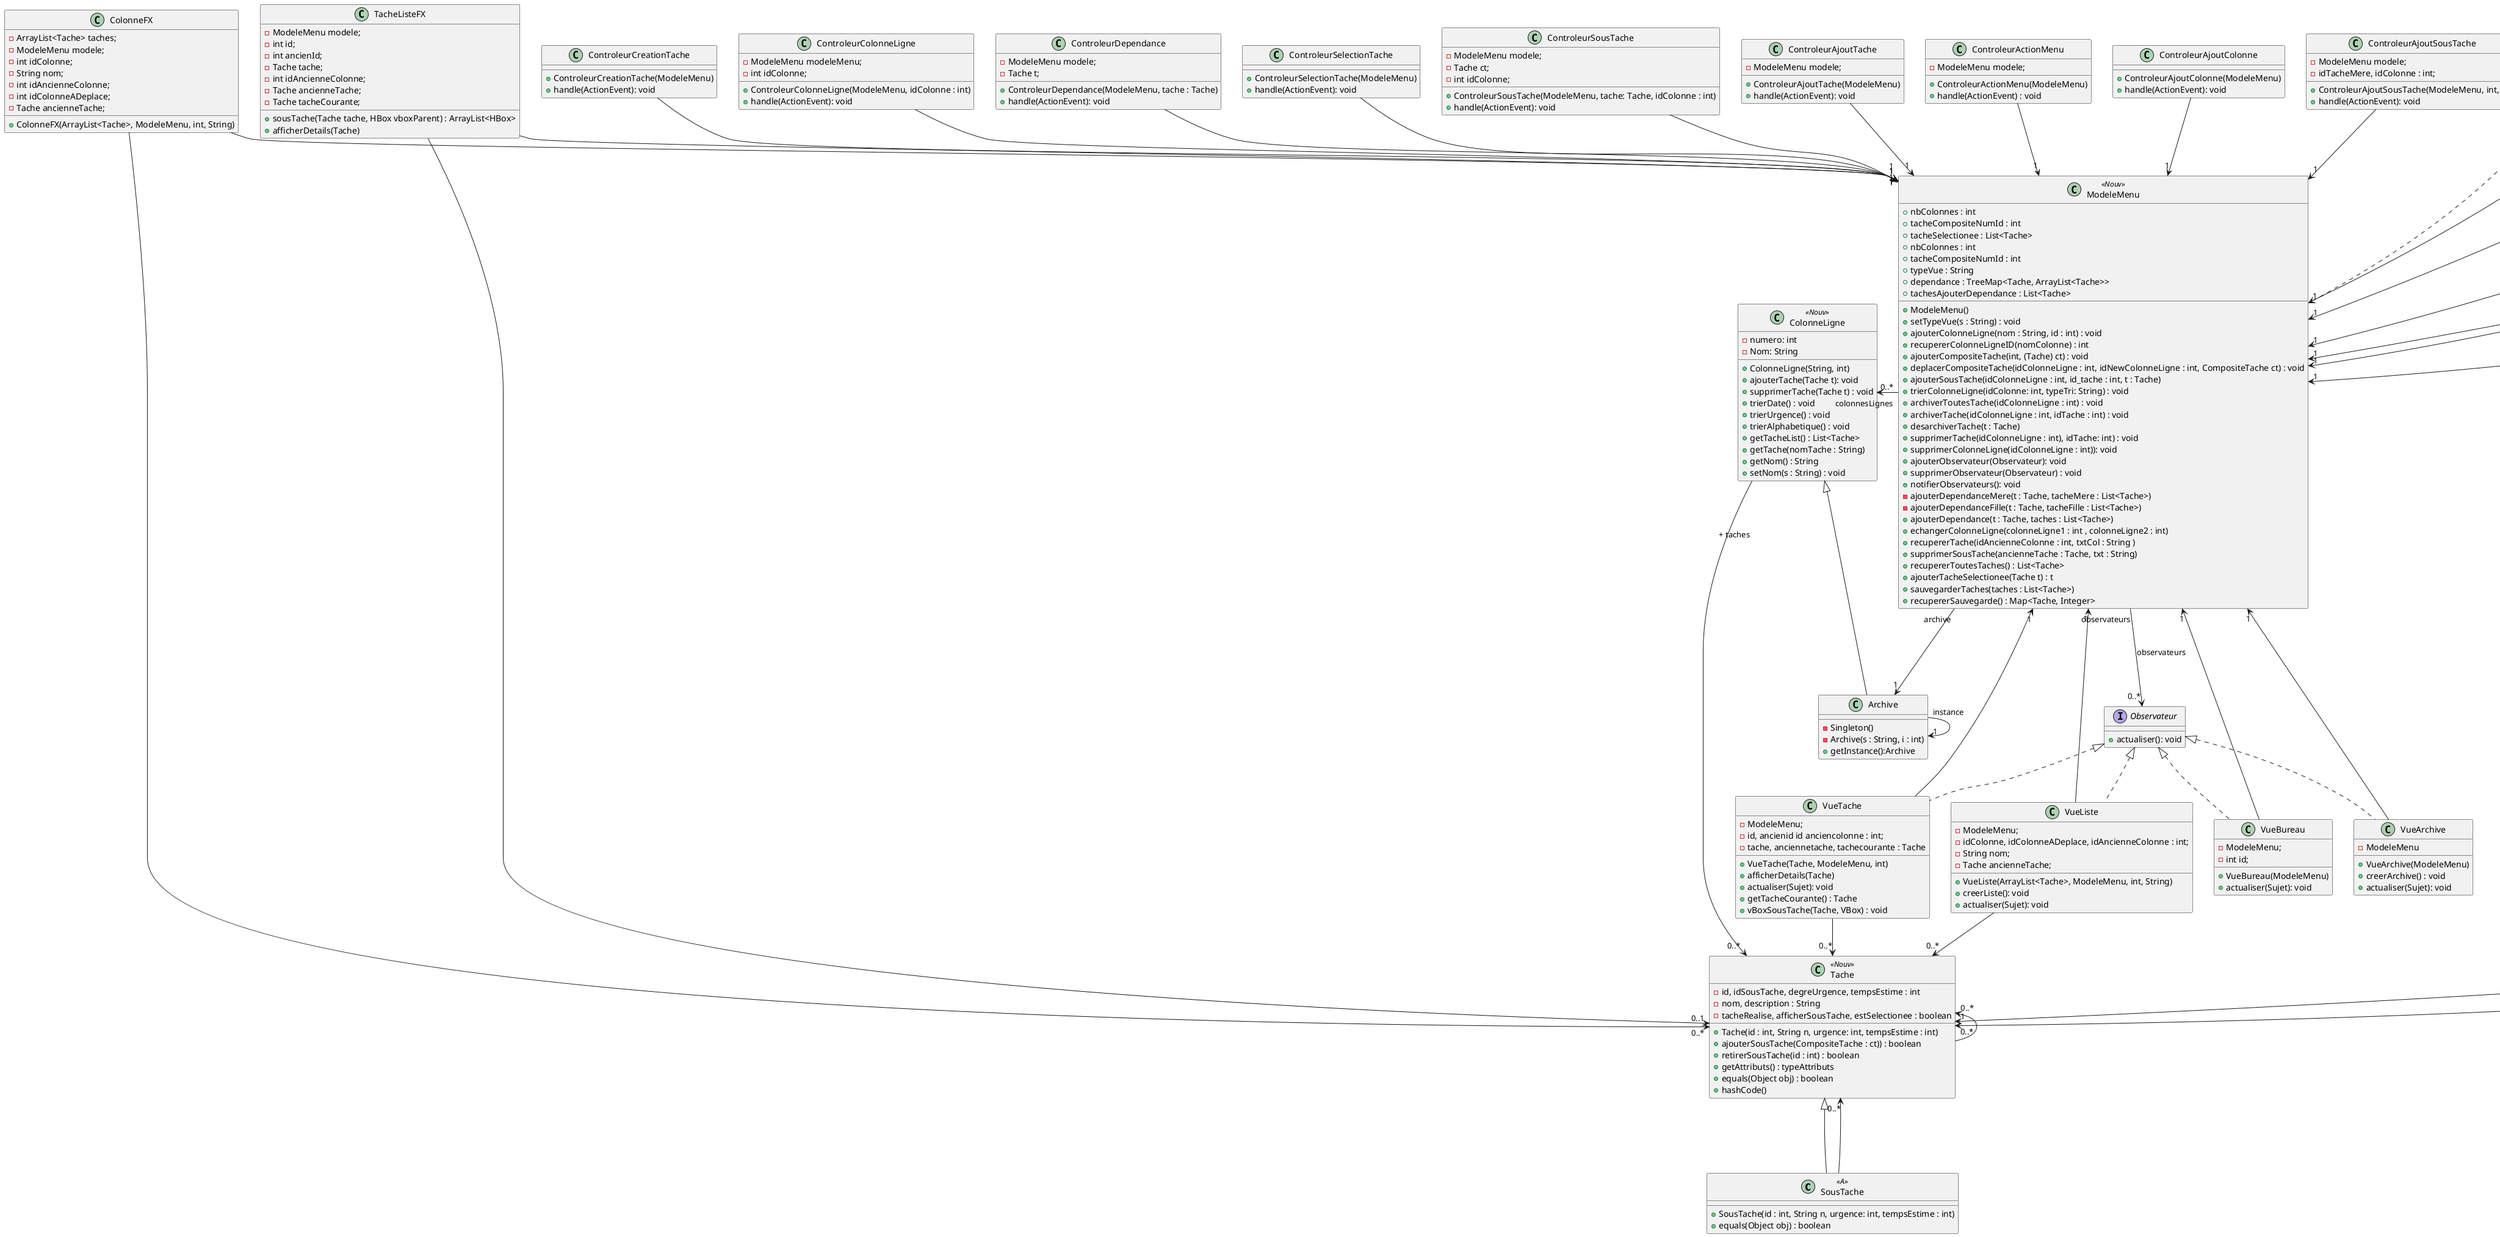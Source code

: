 @startuml


class SousTache <<A>> extends Tache {
    + SousTache(id : int, String n, urgence: int, tempsEstime : int)
    + equals(Object obj) : boolean
}

class Tache <<Nouv>> {
     - id, idSousTache, degreUrgence, tempsEstime : int
     - nom, description : String
     - tacheRealise, afficherSousTache, estSelectionee : boolean
     + Tache(id : int, String n, urgence: int, tempsEstime : int)
     + ajouterSousTache(CompositeTache : ct)) : boolean
     + retirerSousTache(id : int) : boolean
     + getAttributs() : typeAttributs
     + equals(Object obj) : boolean
     + hashCode()
}




class ColonneLigne <<Nouv>> {
  - numero: int
  - Nom: String

  + ColonneLigne(String, int)
  + ajouterTache(Tache t): void
  + supprimerTache(Tache t) : void
  + trierDate() : void
  + trierUrgence() : void
  + trierAlphabetique() : void
  + getTacheList() : List<Tache>
  + getTache(nomTache : String)
  + getNom() : String
  + setNom(s : String) : void
}

interface Observateur {
  + actualiser(): void
}

class ColonneFX{

  - ArrayList<Tache> taches;
  - ModeleMenu modele;
  - int idColonne;
  - String nom;
  - int idAncienneColonne;
  - int idColonneADeplace;
  - Tache ancienneTache;
  + ColonneFX(ArrayList<Tache>, ModeleMenu, int, String)
}

class TacheListeFX{
        - ModeleMenu modele;
        - int id;
        - int ancienId;
        - Tache tache;
        - int idAncienneColonne;
        - Tache ancienneTache;
        - Tache tacheCourante;
 + sousTache(Tache tache, HBox vboxParent) : ArrayList<HBox>
 + afficherDetails(Tache)
}

class GanttFX{
  + GanttFX(ModeleMenu)
}

class DependanceFX{
  - Tache t;
  - ModeleMenu modeleMenu;
  - tachesAjouterDependance, tachesSelectionnee : ArrayList<Tache>;
  - String type;
  + DependanceFX(Tache, ModeleMenu, ArrayList<Tache>, String)
}

class CreationTacheFX{

    - ModeleMenu modele;
    - int idColonne;
    - Tache tache;
    + CreationTacheFX(ModeleMenu, int)
    + CreationTacheFX(ModeleMenu, int, Tache)
}

class CreationSousTacheFX{

    - ModeleMenu modele;
    - int idColonne;
    - int id_tache_mere;
    + CreationTacheFX(ModeleMenu, int, int)
}

class CreationColonneFX{

    - ModeleMenu modele;
    - int idColonne;
    + CreationColonneFX(ModeleMenu, int)
}

class VueTache implements Observateur {
    - ModeleMenu;
    - id, ancienid id anciencolonne : int;
    - tache, anciennetache, tachecourante : Tache
  + VueTache(Tache, ModeleMenu, int)
  + afficherDetails(Tache)
  + actualiser(Sujet): void
  + getTacheCourante() : Tache
  + vBoxSousTache(Tache, VBox) : void
}

class VueListe implements Observateur {
    - ModeleMenu;
    - idColonne, idColonneADeplace, idAncienneColonne : int;
    - String nom;
    - Tache ancienneTache;
  + VueListe(ArrayList<Tache>, ModeleMenu, int, String)
  + creerListe(): void
  + actualiser(Sujet): void
}

class VueArchive implements Observateur {
  - ModeleMenu
  + VueArchive(ModeleMenu)
  + creerArchive() : void
  + actualiser(Sujet): void
}

class VueBureau implements Observateur {
    - ModeleMenu;
    - int id;
  + VueBureau(ModeleMenu)
  + actualiser(Sujet): void
}

class ControleurTache {
  + ControleurTache(ModeleMenu)
  + handle(ActionEvent): void
}

class ControleurCreationTache{
  + ControleurCreationTache(ModeleMenu)
  + handle(ActionEvent): void
}


class ControleurColonneLigne{
    - ModeleMenu modeleMenu;
    - int idColonne;
  + ControleurColonneLigne(ModeleMenu, idColonne : int)
  + handle(ActionEvent): void
}

class ControleurDependance{
    - ModeleMenu modele;
    - Tache t;
  + ControleurDependance(ModeleMenu, tache : Tache)
  + handle(ActionEvent): void
}

class ControleurSelectionTache{
  + ControleurSelectionTache(ModeleMenu)
  + handle(ActionEvent): void
}

class ControleurSousTache{
    - ModeleMenu modele;
    - Tache ct;
    - int idColonne;
  + ControleurSousTache(ModeleMenu, tache: Tache, idColonne : int)
  + handle(ActionEvent): void
}

class ControleurAjoutTache{
  - ModeleMenu modele;
  + ControleurAjoutTache(ModeleMenu)
  + handle(ActionEvent): void
}


class ControleurActionMenu{
- ModeleMenu modele;
    + ControleurActionMenu(ModeleMenu)
    + handle(ActionEvent) : void
}

class ControleurAjoutColonne{
  + ControleurAjoutColonne(ModeleMenu)
  + handle(ActionEvent): void
}

class ControleurAjoutSousTache{
    - ModeleMenu modele;
    - idTacheMere, idColonne : int;
  + ControleurAjoutSousTache(ModeleMenu, int, int)
  + handle(ActionEvent): void
}

class ModeleMenu <<Nouv>> implements Sujet {
  + nbColonnes : int
  + tacheCompositeNumId : int
  + tacheSelectionee : List<Tache>
  + nbColonnes : int
  + tacheCompositeNumId : int
  + typeVue : String
  + dependance : TreeMap<Tache, ArrayList<Tache>>
  + tachesAjouterDependance : List<Tache>

  + ModeleMenu()
  + setTypeVue(s : String) : void
  + ajouterColonneLigne(nom : String, id : int) : void
  + recupererColonneLigneID(nomColonne) : int
  + ajouterCompositeTache(int, (Tache) ct) : void
  + deplacerCompositeTache(idColonneLigne : int, idNewColonneLigne : int, CompositeTache ct) : void
  + ajouterSousTache(idColonneLigne : int, id_tache : int, t : Tache)
  + trierColonneLigne(idColonne: int, typeTri: String) : void
  + archiverToutesTache(idColonneLigne : int) : void
  + archiverTache(idColonneLigne : int, idTache : int) : void
  + desarchiverTache(t : Tache)
  + supprimerTache(idColonneLigne : int), idTache: int) : void
  + supprimerColonneLigne(idColonneLigne : int)): void
  + ajouterObservateur(Observateur): void
  + supprimerObservateur(Observateur) : void
  + notifierObservateurs(): void
  - ajouterDependanceMere(t : Tache, tacheMere : List<Tache>)
  - ajouterDependanceFille(t : Tache, tacheFille : List<Tache>)
  + ajouterDependance(t : Tache, taches : List<Tache>)
  + echangerColonneLigne(colonneLigne1 : int , colonneLigne2 : int)
  + recupererTache(idAncienneColonne : int, txtCol : String )
  + supprimerSousTache(ancienneTache : Tache, txt : String)
  + recupererToutesTaches() : List<Tache>
  + ajouterTacheSelectionee(Tache t) : t
  + sauvegarderTaches(taches : List<Tache>)
  + recupererSauvegarde() : Map<Tache, Integer>
}


class Archive extends ColonneLigne {
  - Singleton()
  - Archive(s : String, i : int)
  + getInstance():Archive
}



ModeleMenu "archive"---> "1" Archive
ModeleMenu "observateurs"--down-> "0..*" Observateur : observateurs
ModeleMenu "colonnesLignes"--left-> "0..*" ColonneLigne
ColonneLigne  "\n\n\n\n+ taches" ---> "0..*"Tache
Tache -left--> "0..*" Tache
Archive "instance"---> "1" Archive
SousTache ---> "0..*" Tache
ControleurTache --> "1" ModeleMenu
ControleurAjoutColonne --> "1" ModeleMenu
ControleurAjoutTache --> "1" ModeleMenu
ControleurColonneLigne --> "1" ModeleMenu
ControleurCreationTache --> "1" ModeleMenu
ControleurSelectionTache --> "1" ModeleMenu
ControleurSousTache --> "1" ModeleMenu
ControleurAjoutSousTache --> "1" ModeleMenu
ControleurActionMenu --> "1" ModeleMenu
ControleurDependance --> "1" ModeleMenu
VueArchive --> "1" ModeleMenu
VueListe --> "1" ModeleMenu
VueTache --> "1" ModeleMenu
VueTache --> "0..*" Tache
VueBureau --> "1" ModeleMenu
VueListe --> "0..*" Tache
DependanceFX --> "0..*" Tache
DependanceFX --> "1" ModeleMenu
ColonneFX --> "0..*" Tache
ColonneFX --> "1" ModeleMenu
GanttFX --> "1" ModeleMenu
TacheListeFX --> "0..1" Tache
TacheListeFX --> "1" ModeleMenu
CreationTacheFX --> "1" ModeleMenu
CreationTacheFX --> "1" Tache
CreationSousTacheFX --> "1" ModeleMenu
CreationColonneFX --> "1" ModeleMenu

@enduml
